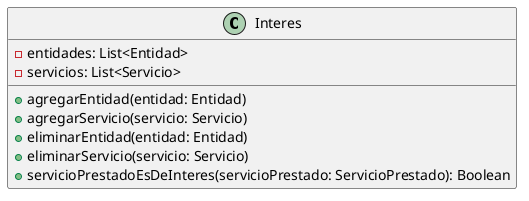 @startuml
'https://plantuml.com/class-diagram

skinparam linetype ortho

class Interes{
    -entidades: List<Entidad>
    -servicios: List<Servicio>

    +agregarEntidad(entidad: Entidad)
    +agregarServicio(servicio: Servicio)
    +eliminarEntidad(entidad: Entidad)
    +eliminarServicio(servicio: Servicio)
    +servicioPrestadoEsDeInteres(servicioPrestado: ServicioPrestado): Boolean
}

@enduml